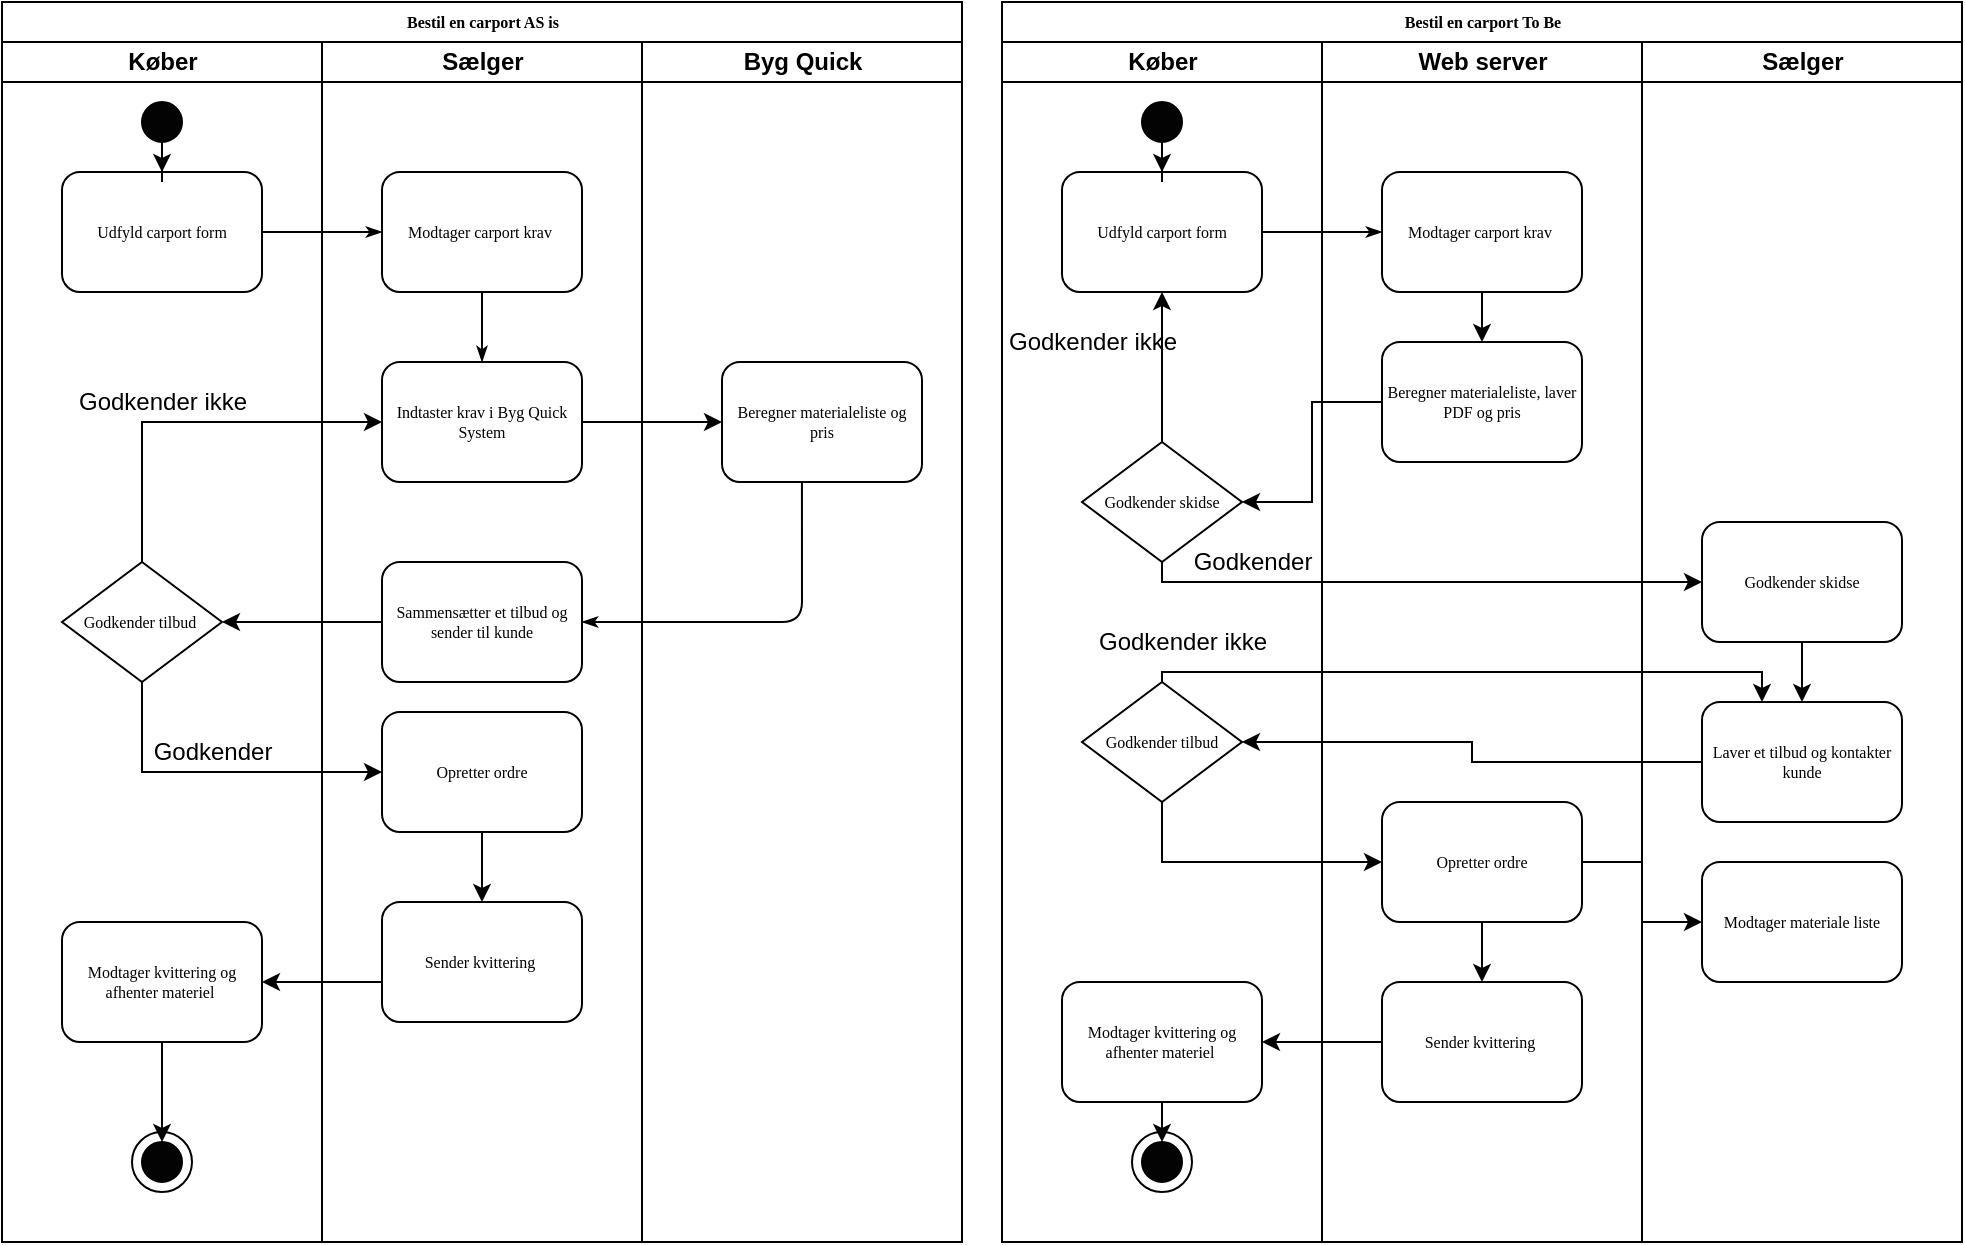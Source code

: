 <mxfile version="14.6.9" type="device"><diagram name="Page-1" id="74e2e168-ea6b-b213-b513-2b3c1d86103e"><mxGraphModel dx="1185" dy="635" grid="1" gridSize="10" guides="1" tooltips="1" connect="1" arrows="1" fold="1" page="1" pageScale="1" pageWidth="1100" pageHeight="850" background="#ffffff" math="0" shadow="0"><root><mxCell id="0"/><mxCell id="1" parent="0"/><mxCell id="77e6c97f196da883-1" value="Bestil en carport AS is" style="swimlane;html=1;childLayout=stackLayout;startSize=20;rounded=0;shadow=0;labelBackgroundColor=none;strokeWidth=1;fontFamily=Verdana;fontSize=8;align=center;" parent="1" vertex="1"><mxGeometry x="70" y="40" width="480" height="620" as="geometry"/></mxCell><mxCell id="77e6c97f196da883-2" value="Køber" style="swimlane;html=1;startSize=20;" parent="77e6c97f196da883-1" vertex="1"><mxGeometry y="20" width="160" height="600" as="geometry"/></mxCell><mxCell id="1KUFVk6cJf11zHBowux_-13" value="" style="ellipse;whiteSpace=wrap;html=1;fillColor=#FFFFFF;" parent="77e6c97f196da883-2" vertex="1"><mxGeometry x="65" y="545" width="30" height="30" as="geometry"/></mxCell><mxCell id="77e6c97f196da883-8" value="Udfyld carport form" style="rounded=1;whiteSpace=wrap;html=1;shadow=0;labelBackgroundColor=none;strokeWidth=1;fontFamily=Verdana;fontSize=8;align=center;" parent="77e6c97f196da883-2" vertex="1"><mxGeometry x="30" y="65" width="100" height="60" as="geometry"/></mxCell><mxCell id="77e6c97f196da883-13" value="Godkender tilbud&amp;nbsp;" style="rhombus;whiteSpace=wrap;html=1;rounded=0;shadow=0;labelBackgroundColor=none;strokeWidth=1;fontFamily=Verdana;fontSize=8;align=center;" parent="77e6c97f196da883-2" vertex="1"><mxGeometry x="30" y="260" width="80" height="60" as="geometry"/></mxCell><mxCell id="1KUFVk6cJf11zHBowux_-9" value="Modtager kvittering og afhenter materiel&amp;nbsp;" style="rounded=1;whiteSpace=wrap;html=1;shadow=0;labelBackgroundColor=none;strokeWidth=1;fontFamily=Verdana;fontSize=8;align=center;" parent="77e6c97f196da883-2" vertex="1"><mxGeometry x="30" y="440" width="100" height="60" as="geometry"/></mxCell><mxCell id="1KUFVk6cJf11zHBowux_-12" value="" style="ellipse;whiteSpace=wrap;html=1;fillColor=#030303;" parent="77e6c97f196da883-2" vertex="1"><mxGeometry x="70" y="550" width="20" height="20" as="geometry"/></mxCell><mxCell id="1KUFVk6cJf11zHBowux_-11" style="edgeStyle=orthogonalEdgeStyle;rounded=0;orthogonalLoop=1;jettySize=auto;html=1;" parent="77e6c97f196da883-2" source="1KUFVk6cJf11zHBowux_-9" edge="1"><mxGeometry relative="1" as="geometry"><mxPoint x="80" y="550" as="targetPoint"/></mxGeometry></mxCell><mxCell id="1KUFVk6cJf11zHBowux_-16" style="edgeStyle=orthogonalEdgeStyle;rounded=0;orthogonalLoop=1;jettySize=auto;html=1;" parent="77e6c97f196da883-2" source="1KUFVk6cJf11zHBowux_-15" target="77e6c97f196da883-8" edge="1"><mxGeometry relative="1" as="geometry"/></mxCell><mxCell id="1KUFVk6cJf11zHBowux_-15" value="" style="ellipse;whiteSpace=wrap;html=1;fillColor=#030303;" parent="77e6c97f196da883-2" vertex="1"><mxGeometry x="70" y="30" width="20" height="20" as="geometry"/></mxCell><mxCell id="1KUFVk6cJf11zHBowux_-7" value="Godkender" style="text;html=1;align=center;verticalAlign=middle;resizable=0;points=[];autosize=1;strokeColor=none;" parent="77e6c97f196da883-2" vertex="1"><mxGeometry x="70" y="345" width="70" height="20" as="geometry"/></mxCell><mxCell id="77e6c97f196da883-26" style="edgeStyle=orthogonalEdgeStyle;rounded=1;html=1;labelBackgroundColor=none;startArrow=none;startFill=0;startSize=5;endArrow=classicThin;endFill=1;endSize=5;jettySize=auto;orthogonalLoop=1;strokeWidth=1;fontFamily=Verdana;fontSize=8" parent="77e6c97f196da883-1" source="77e6c97f196da883-8" target="77e6c97f196da883-11" edge="1"><mxGeometry relative="1" as="geometry"/></mxCell><mxCell id="77e6c97f196da883-3" value="Sælger" style="swimlane;html=1;startSize=20;" parent="77e6c97f196da883-1" vertex="1"><mxGeometry x="160" y="20" width="160" height="600" as="geometry"/></mxCell><mxCell id="77e6c97f196da883-11" value="Modtager carport krav&amp;nbsp;" style="rounded=1;whiteSpace=wrap;html=1;shadow=0;labelBackgroundColor=none;strokeWidth=1;fontFamily=Verdana;fontSize=8;align=center;" parent="77e6c97f196da883-3" vertex="1"><mxGeometry x="30" y="65" width="100" height="60" as="geometry"/></mxCell><mxCell id="77e6c97f196da883-14" value="Indtaster krav i Byg Quick System" style="rounded=1;whiteSpace=wrap;html=1;shadow=0;labelBackgroundColor=none;strokeWidth=1;fontFamily=Verdana;fontSize=8;align=center;" parent="77e6c97f196da883-3" vertex="1"><mxGeometry x="30" y="160" width="100" height="60" as="geometry"/></mxCell><mxCell id="77e6c97f196da883-27" style="edgeStyle=orthogonalEdgeStyle;rounded=1;html=1;labelBackgroundColor=none;startArrow=none;startFill=0;startSize=5;endArrow=classicThin;endFill=1;endSize=5;jettySize=auto;orthogonalLoop=1;strokeWidth=1;fontFamily=Verdana;fontSize=8" parent="77e6c97f196da883-3" source="77e6c97f196da883-11" target="77e6c97f196da883-14" edge="1"><mxGeometry relative="1" as="geometry"><Array as="points"><mxPoint x="80" y="170"/></Array></mxGeometry></mxCell><mxCell id="1KUFVk6cJf11zHBowux_-2" value="Sammensætter et tilbud og sender til kunde" style="rounded=1;whiteSpace=wrap;html=1;shadow=0;labelBackgroundColor=none;strokeWidth=1;fontFamily=Verdana;fontSize=8;align=center;" parent="77e6c97f196da883-3" vertex="1"><mxGeometry x="30" y="260" width="100" height="60" as="geometry"/></mxCell><mxCell id="77e6c97f196da883-9" value="Sender kvittering&amp;nbsp;" style="rounded=1;whiteSpace=wrap;html=1;shadow=0;labelBackgroundColor=none;strokeWidth=1;fontFamily=Verdana;fontSize=8;align=center;" parent="77e6c97f196da883-3" vertex="1"><mxGeometry x="30" y="430" width="100" height="60" as="geometry"/></mxCell><mxCell id="1KUFVk6cJf11zHBowux_-64" style="edgeStyle=orthogonalEdgeStyle;rounded=0;orthogonalLoop=1;jettySize=auto;html=1;entryX=0.5;entryY=0;entryDx=0;entryDy=0;" parent="77e6c97f196da883-3" source="1KUFVk6cJf11zHBowux_-62" target="77e6c97f196da883-9" edge="1"><mxGeometry relative="1" as="geometry"/></mxCell><mxCell id="1KUFVk6cJf11zHBowux_-62" value="Opretter ordre" style="rounded=1;whiteSpace=wrap;html=1;shadow=0;labelBackgroundColor=none;strokeWidth=1;fontFamily=Verdana;fontSize=8;align=center;" parent="77e6c97f196da883-3" vertex="1"><mxGeometry x="30" y="335" width="100" height="60" as="geometry"/></mxCell><mxCell id="77e6c97f196da883-4" value="Byg Quick" style="swimlane;html=1;startSize=20;" parent="77e6c97f196da883-1" vertex="1"><mxGeometry x="320" y="20" width="160" height="600" as="geometry"/></mxCell><mxCell id="77e6c97f196da883-29" style="edgeStyle=orthogonalEdgeStyle;rounded=1;html=1;labelBackgroundColor=none;startArrow=none;startFill=0;startSize=5;endArrow=classicThin;endFill=1;endSize=5;jettySize=auto;orthogonalLoop=1;strokeWidth=1;fontFamily=Verdana;fontSize=8;entryX=1;entryY=0.5;entryDx=0;entryDy=0;" parent="77e6c97f196da883-4" target="1KUFVk6cJf11zHBowux_-2" edge="1"><mxGeometry relative="1" as="geometry"><mxPoint x="79.966" y="215" as="sourcePoint"/><Array as="points"><mxPoint x="80" y="290"/></Array></mxGeometry></mxCell><mxCell id="77e6c97f196da883-10" value="Beregner materialeliste og pris" style="rounded=1;whiteSpace=wrap;html=1;shadow=0;labelBackgroundColor=none;strokeWidth=1;fontFamily=Verdana;fontSize=8;align=center;" parent="77e6c97f196da883-4" vertex="1"><mxGeometry x="40" y="160" width="100" height="60" as="geometry"/></mxCell><mxCell id="1KUFVk6cJf11zHBowux_-1" style="edgeStyle=orthogonalEdgeStyle;rounded=0;orthogonalLoop=1;jettySize=auto;html=1;" parent="77e6c97f196da883-1" source="77e6c97f196da883-14" target="77e6c97f196da883-10" edge="1"><mxGeometry relative="1" as="geometry"/></mxCell><mxCell id="1KUFVk6cJf11zHBowux_-3" style="edgeStyle=orthogonalEdgeStyle;rounded=0;orthogonalLoop=1;jettySize=auto;html=1;entryX=0;entryY=0.5;entryDx=0;entryDy=0;exitX=0.5;exitY=0;exitDx=0;exitDy=0;" parent="77e6c97f196da883-1" source="77e6c97f196da883-13" target="77e6c97f196da883-14" edge="1"><mxGeometry relative="1" as="geometry"><mxPoint x="70" y="270" as="sourcePoint"/></mxGeometry></mxCell><mxCell id="1KUFVk6cJf11zHBowux_-5" style="edgeStyle=orthogonalEdgeStyle;rounded=0;orthogonalLoop=1;jettySize=auto;html=1;entryX=1;entryY=0.5;entryDx=0;entryDy=0;" parent="77e6c97f196da883-1" source="1KUFVk6cJf11zHBowux_-2" target="77e6c97f196da883-13" edge="1"><mxGeometry relative="1" as="geometry"/></mxCell><mxCell id="1KUFVk6cJf11zHBowux_-10" style="edgeStyle=orthogonalEdgeStyle;rounded=0;orthogonalLoop=1;jettySize=auto;html=1;entryX=1;entryY=0.5;entryDx=0;entryDy=0;" parent="77e6c97f196da883-1" source="77e6c97f196da883-9" target="1KUFVk6cJf11zHBowux_-9" edge="1"><mxGeometry relative="1" as="geometry"><Array as="points"><mxPoint x="240" y="490"/></Array></mxGeometry></mxCell><mxCell id="1KUFVk6cJf11zHBowux_-63" style="edgeStyle=orthogonalEdgeStyle;rounded=0;orthogonalLoop=1;jettySize=auto;html=1;entryX=0;entryY=0.5;entryDx=0;entryDy=0;" parent="77e6c97f196da883-1" source="77e6c97f196da883-13" target="1KUFVk6cJf11zHBowux_-62" edge="1"><mxGeometry relative="1" as="geometry"><Array as="points"><mxPoint x="70" y="385"/></Array></mxGeometry></mxCell><mxCell id="1KUFVk6cJf11zHBowux_-4" value="Godkender ikke" style="text;html=1;align=center;verticalAlign=middle;resizable=0;points=[];autosize=1;strokeColor=none;" parent="1" vertex="1"><mxGeometry x="100" y="230" width="100" height="20" as="geometry"/></mxCell><mxCell id="1KUFVk6cJf11zHBowux_-17" value="Bestil en carport To Be" style="swimlane;html=1;childLayout=stackLayout;startSize=20;rounded=0;shadow=0;labelBackgroundColor=none;strokeWidth=1;fontFamily=Verdana;fontSize=8;align=center;" parent="1" vertex="1"><mxGeometry x="570" y="40" width="480" height="620" as="geometry"/></mxCell><mxCell id="1KUFVk6cJf11zHBowux_-18" value="Køber" style="swimlane;html=1;startSize=20;" parent="1KUFVk6cJf11zHBowux_-17" vertex="1"><mxGeometry y="20" width="160" height="600" as="geometry"/></mxCell><mxCell id="1KUFVk6cJf11zHBowux_-19" value="" style="ellipse;whiteSpace=wrap;html=1;fillColor=#FFFFFF;" parent="1KUFVk6cJf11zHBowux_-18" vertex="1"><mxGeometry x="65" y="545" width="30" height="30" as="geometry"/></mxCell><mxCell id="1KUFVk6cJf11zHBowux_-20" value="Udfyld carport form" style="rounded=1;whiteSpace=wrap;html=1;shadow=0;labelBackgroundColor=none;strokeWidth=1;fontFamily=Verdana;fontSize=8;align=center;" parent="1KUFVk6cJf11zHBowux_-18" vertex="1"><mxGeometry x="30" y="65" width="100" height="60" as="geometry"/></mxCell><mxCell id="1KUFVk6cJf11zHBowux_-46" style="edgeStyle=orthogonalEdgeStyle;rounded=0;orthogonalLoop=1;jettySize=auto;html=1;" parent="1KUFVk6cJf11zHBowux_-18" source="1KUFVk6cJf11zHBowux_-21" target="1KUFVk6cJf11zHBowux_-20" edge="1"><mxGeometry relative="1" as="geometry"/></mxCell><mxCell id="1KUFVk6cJf11zHBowux_-21" value="Godkender skidse" style="rhombus;whiteSpace=wrap;html=1;rounded=0;shadow=0;labelBackgroundColor=none;strokeWidth=1;fontFamily=Verdana;fontSize=8;align=center;" parent="1KUFVk6cJf11zHBowux_-18" vertex="1"><mxGeometry x="40" y="200" width="80" height="60" as="geometry"/></mxCell><mxCell id="1KUFVk6cJf11zHBowux_-22" value="Godkender" style="text;html=1;align=center;verticalAlign=middle;resizable=0;points=[];autosize=1;strokeColor=none;" parent="1KUFVk6cJf11zHBowux_-18" vertex="1"><mxGeometry x="90" y="250" width="70" height="20" as="geometry"/></mxCell><mxCell id="1KUFVk6cJf11zHBowux_-23" value="Modtager kvittering og afhenter materiel&amp;nbsp;" style="rounded=1;whiteSpace=wrap;html=1;shadow=0;labelBackgroundColor=none;strokeWidth=1;fontFamily=Verdana;fontSize=8;align=center;" parent="1KUFVk6cJf11zHBowux_-18" vertex="1"><mxGeometry x="30" y="470" width="100" height="60" as="geometry"/></mxCell><mxCell id="1KUFVk6cJf11zHBowux_-24" value="" style="ellipse;whiteSpace=wrap;html=1;fillColor=#030303;" parent="1KUFVk6cJf11zHBowux_-18" vertex="1"><mxGeometry x="70" y="550" width="20" height="20" as="geometry"/></mxCell><mxCell id="1KUFVk6cJf11zHBowux_-25" style="edgeStyle=orthogonalEdgeStyle;rounded=0;orthogonalLoop=1;jettySize=auto;html=1;" parent="1KUFVk6cJf11zHBowux_-18" source="1KUFVk6cJf11zHBowux_-23" edge="1"><mxGeometry relative="1" as="geometry"><mxPoint x="80" y="550" as="targetPoint"/></mxGeometry></mxCell><mxCell id="1KUFVk6cJf11zHBowux_-26" style="edgeStyle=orthogonalEdgeStyle;rounded=0;orthogonalLoop=1;jettySize=auto;html=1;" parent="1KUFVk6cJf11zHBowux_-18" source="1KUFVk6cJf11zHBowux_-27" target="1KUFVk6cJf11zHBowux_-20" edge="1"><mxGeometry relative="1" as="geometry"/></mxCell><mxCell id="1KUFVk6cJf11zHBowux_-27" value="" style="ellipse;whiteSpace=wrap;html=1;fillColor=#030303;" parent="1KUFVk6cJf11zHBowux_-18" vertex="1"><mxGeometry x="70" y="30" width="20" height="20" as="geometry"/></mxCell><mxCell id="1KUFVk6cJf11zHBowux_-47" value="Godkender ikke" style="text;html=1;align=center;verticalAlign=middle;resizable=0;points=[];autosize=1;strokeColor=none;" parent="1KUFVk6cJf11zHBowux_-18" vertex="1"><mxGeometry x="-5" y="140" width="100" height="20" as="geometry"/></mxCell><mxCell id="1KUFVk6cJf11zHBowux_-49" value="Godkender tilbud" style="rhombus;whiteSpace=wrap;html=1;rounded=0;shadow=0;labelBackgroundColor=none;strokeWidth=1;fontFamily=Verdana;fontSize=8;align=center;" parent="1KUFVk6cJf11zHBowux_-18" vertex="1"><mxGeometry x="40" y="320" width="80" height="60" as="geometry"/></mxCell><mxCell id="1KUFVk6cJf11zHBowux_-55" value="Godkender ikke" style="text;html=1;align=center;verticalAlign=middle;resizable=0;points=[];autosize=1;strokeColor=none;" parent="1KUFVk6cJf11zHBowux_-18" vertex="1"><mxGeometry x="40" y="290" width="100" height="20" as="geometry"/></mxCell><mxCell id="1KUFVk6cJf11zHBowux_-28" style="edgeStyle=orthogonalEdgeStyle;rounded=1;html=1;labelBackgroundColor=none;startArrow=none;startFill=0;startSize=5;endArrow=classicThin;endFill=1;endSize=5;jettySize=auto;orthogonalLoop=1;strokeWidth=1;fontFamily=Verdana;fontSize=8" parent="1KUFVk6cJf11zHBowux_-17" source="1KUFVk6cJf11zHBowux_-20" target="1KUFVk6cJf11zHBowux_-30" edge="1"><mxGeometry relative="1" as="geometry"/></mxCell><mxCell id="1KUFVk6cJf11zHBowux_-29" value="Web server" style="swimlane;html=1;startSize=20;" parent="1KUFVk6cJf11zHBowux_-17" vertex="1"><mxGeometry x="160" y="20" width="160" height="600" as="geometry"/></mxCell><mxCell id="1KUFVk6cJf11zHBowux_-43" style="edgeStyle=orthogonalEdgeStyle;rounded=0;orthogonalLoop=1;jettySize=auto;html=1;entryX=0.5;entryY=0;entryDx=0;entryDy=0;" parent="1KUFVk6cJf11zHBowux_-29" source="1KUFVk6cJf11zHBowux_-30" target="1KUFVk6cJf11zHBowux_-37" edge="1"><mxGeometry relative="1" as="geometry"/></mxCell><mxCell id="1KUFVk6cJf11zHBowux_-30" value="Modtager carport krav&amp;nbsp;" style="rounded=1;whiteSpace=wrap;html=1;shadow=0;labelBackgroundColor=none;strokeWidth=1;fontFamily=Verdana;fontSize=8;align=center;" parent="1KUFVk6cJf11zHBowux_-29" vertex="1"><mxGeometry x="30" y="65" width="100" height="60" as="geometry"/></mxCell><mxCell id="1KUFVk6cJf11zHBowux_-58" style="edgeStyle=orthogonalEdgeStyle;rounded=0;orthogonalLoop=1;jettySize=auto;html=1;entryX=0.5;entryY=0;entryDx=0;entryDy=0;" parent="1KUFVk6cJf11zHBowux_-29" source="1KUFVk6cJf11zHBowux_-34" target="1KUFVk6cJf11zHBowux_-57" edge="1"><mxGeometry relative="1" as="geometry"/></mxCell><mxCell id="1KUFVk6cJf11zHBowux_-34" value="Opretter ordre" style="rounded=1;whiteSpace=wrap;html=1;shadow=0;labelBackgroundColor=none;strokeWidth=1;fontFamily=Verdana;fontSize=8;align=center;" parent="1KUFVk6cJf11zHBowux_-29" vertex="1"><mxGeometry x="30" y="380" width="100" height="60" as="geometry"/></mxCell><mxCell id="1KUFVk6cJf11zHBowux_-37" value="Beregner materialeliste, laver PDF og pris" style="rounded=1;whiteSpace=wrap;html=1;shadow=0;labelBackgroundColor=none;strokeWidth=1;fontFamily=Verdana;fontSize=8;align=center;" parent="1KUFVk6cJf11zHBowux_-29" vertex="1"><mxGeometry x="30" y="150" width="100" height="60" as="geometry"/></mxCell><mxCell id="1KUFVk6cJf11zHBowux_-57" value="Sender kvittering&amp;nbsp;" style="rounded=1;whiteSpace=wrap;html=1;shadow=0;labelBackgroundColor=none;strokeWidth=1;fontFamily=Verdana;fontSize=8;align=center;" parent="1KUFVk6cJf11zHBowux_-29" vertex="1"><mxGeometry x="30" y="470" width="100" height="60" as="geometry"/></mxCell><mxCell id="1KUFVk6cJf11zHBowux_-35" value="Sælger" style="swimlane;html=1;startSize=20;" parent="1KUFVk6cJf11zHBowux_-17" vertex="1"><mxGeometry x="320" y="20" width="160" height="600" as="geometry"/></mxCell><mxCell id="1KUFVk6cJf11zHBowux_-52" style="edgeStyle=orthogonalEdgeStyle;rounded=0;orthogonalLoop=1;jettySize=auto;html=1;" parent="1KUFVk6cJf11zHBowux_-35" source="1KUFVk6cJf11zHBowux_-33" target="1KUFVk6cJf11zHBowux_-51" edge="1"><mxGeometry relative="1" as="geometry"/></mxCell><mxCell id="1KUFVk6cJf11zHBowux_-33" value="Godkender skidse" style="rounded=1;whiteSpace=wrap;html=1;shadow=0;labelBackgroundColor=none;strokeWidth=1;fontFamily=Verdana;fontSize=8;align=center;" parent="1KUFVk6cJf11zHBowux_-35" vertex="1"><mxGeometry x="30" y="240" width="100" height="60" as="geometry"/></mxCell><mxCell id="1KUFVk6cJf11zHBowux_-51" value="Laver et tilbud og kontakter kunde" style="rounded=1;whiteSpace=wrap;html=1;shadow=0;labelBackgroundColor=none;strokeWidth=1;fontFamily=Verdana;fontSize=8;align=center;" parent="1KUFVk6cJf11zHBowux_-35" vertex="1"><mxGeometry x="30" y="330" width="100" height="60" as="geometry"/></mxCell><mxCell id="1KUFVk6cJf11zHBowux_-60" value="Modtager materiale liste" style="rounded=1;whiteSpace=wrap;html=1;shadow=0;labelBackgroundColor=none;strokeWidth=1;fontFamily=Verdana;fontSize=8;align=center;" parent="1KUFVk6cJf11zHBowux_-35" vertex="1"><mxGeometry x="30" y="410" width="100" height="60" as="geometry"/></mxCell><mxCell id="1KUFVk6cJf11zHBowux_-44" style="edgeStyle=orthogonalEdgeStyle;rounded=0;orthogonalLoop=1;jettySize=auto;html=1;entryX=1;entryY=0.5;entryDx=0;entryDy=0;" parent="1KUFVk6cJf11zHBowux_-17" source="1KUFVk6cJf11zHBowux_-37" target="1KUFVk6cJf11zHBowux_-21" edge="1"><mxGeometry relative="1" as="geometry"/></mxCell><mxCell id="1KUFVk6cJf11zHBowux_-48" style="edgeStyle=orthogonalEdgeStyle;rounded=0;orthogonalLoop=1;jettySize=auto;html=1;" parent="1KUFVk6cJf11zHBowux_-17" source="1KUFVk6cJf11zHBowux_-21" target="1KUFVk6cJf11zHBowux_-33" edge="1"><mxGeometry relative="1" as="geometry"><Array as="points"><mxPoint x="80" y="290"/></Array></mxGeometry></mxCell><mxCell id="1KUFVk6cJf11zHBowux_-53" style="edgeStyle=orthogonalEdgeStyle;rounded=0;orthogonalLoop=1;jettySize=auto;html=1;entryX=1;entryY=0.5;entryDx=0;entryDy=0;" parent="1KUFVk6cJf11zHBowux_-17" source="1KUFVk6cJf11zHBowux_-51" target="1KUFVk6cJf11zHBowux_-49" edge="1"><mxGeometry relative="1" as="geometry"/></mxCell><mxCell id="1KUFVk6cJf11zHBowux_-54" style="edgeStyle=orthogonalEdgeStyle;rounded=0;orthogonalLoop=1;jettySize=auto;html=1;entryX=0.3;entryY=0;entryDx=0;entryDy=0;entryPerimeter=0;" parent="1KUFVk6cJf11zHBowux_-17" source="1KUFVk6cJf11zHBowux_-49" target="1KUFVk6cJf11zHBowux_-51" edge="1"><mxGeometry relative="1" as="geometry"><Array as="points"><mxPoint x="80" y="335"/><mxPoint x="380" y="335"/></Array></mxGeometry></mxCell><mxCell id="1KUFVk6cJf11zHBowux_-56" style="edgeStyle=orthogonalEdgeStyle;rounded=0;orthogonalLoop=1;jettySize=auto;html=1;entryX=0;entryY=0.5;entryDx=0;entryDy=0;" parent="1KUFVk6cJf11zHBowux_-17" source="1KUFVk6cJf11zHBowux_-49" target="1KUFVk6cJf11zHBowux_-34" edge="1"><mxGeometry relative="1" as="geometry"><Array as="points"><mxPoint x="80" y="430"/></Array></mxGeometry></mxCell><mxCell id="1KUFVk6cJf11zHBowux_-59" style="edgeStyle=orthogonalEdgeStyle;rounded=0;orthogonalLoop=1;jettySize=auto;html=1;" parent="1KUFVk6cJf11zHBowux_-17" source="1KUFVk6cJf11zHBowux_-57" target="1KUFVk6cJf11zHBowux_-23" edge="1"><mxGeometry relative="1" as="geometry"/></mxCell><mxCell id="1KUFVk6cJf11zHBowux_-61" style="edgeStyle=orthogonalEdgeStyle;rounded=0;orthogonalLoop=1;jettySize=auto;html=1;" parent="1KUFVk6cJf11zHBowux_-17" source="1KUFVk6cJf11zHBowux_-34" target="1KUFVk6cJf11zHBowux_-60" edge="1"><mxGeometry relative="1" as="geometry"/></mxCell></root></mxGraphModel></diagram></mxfile>